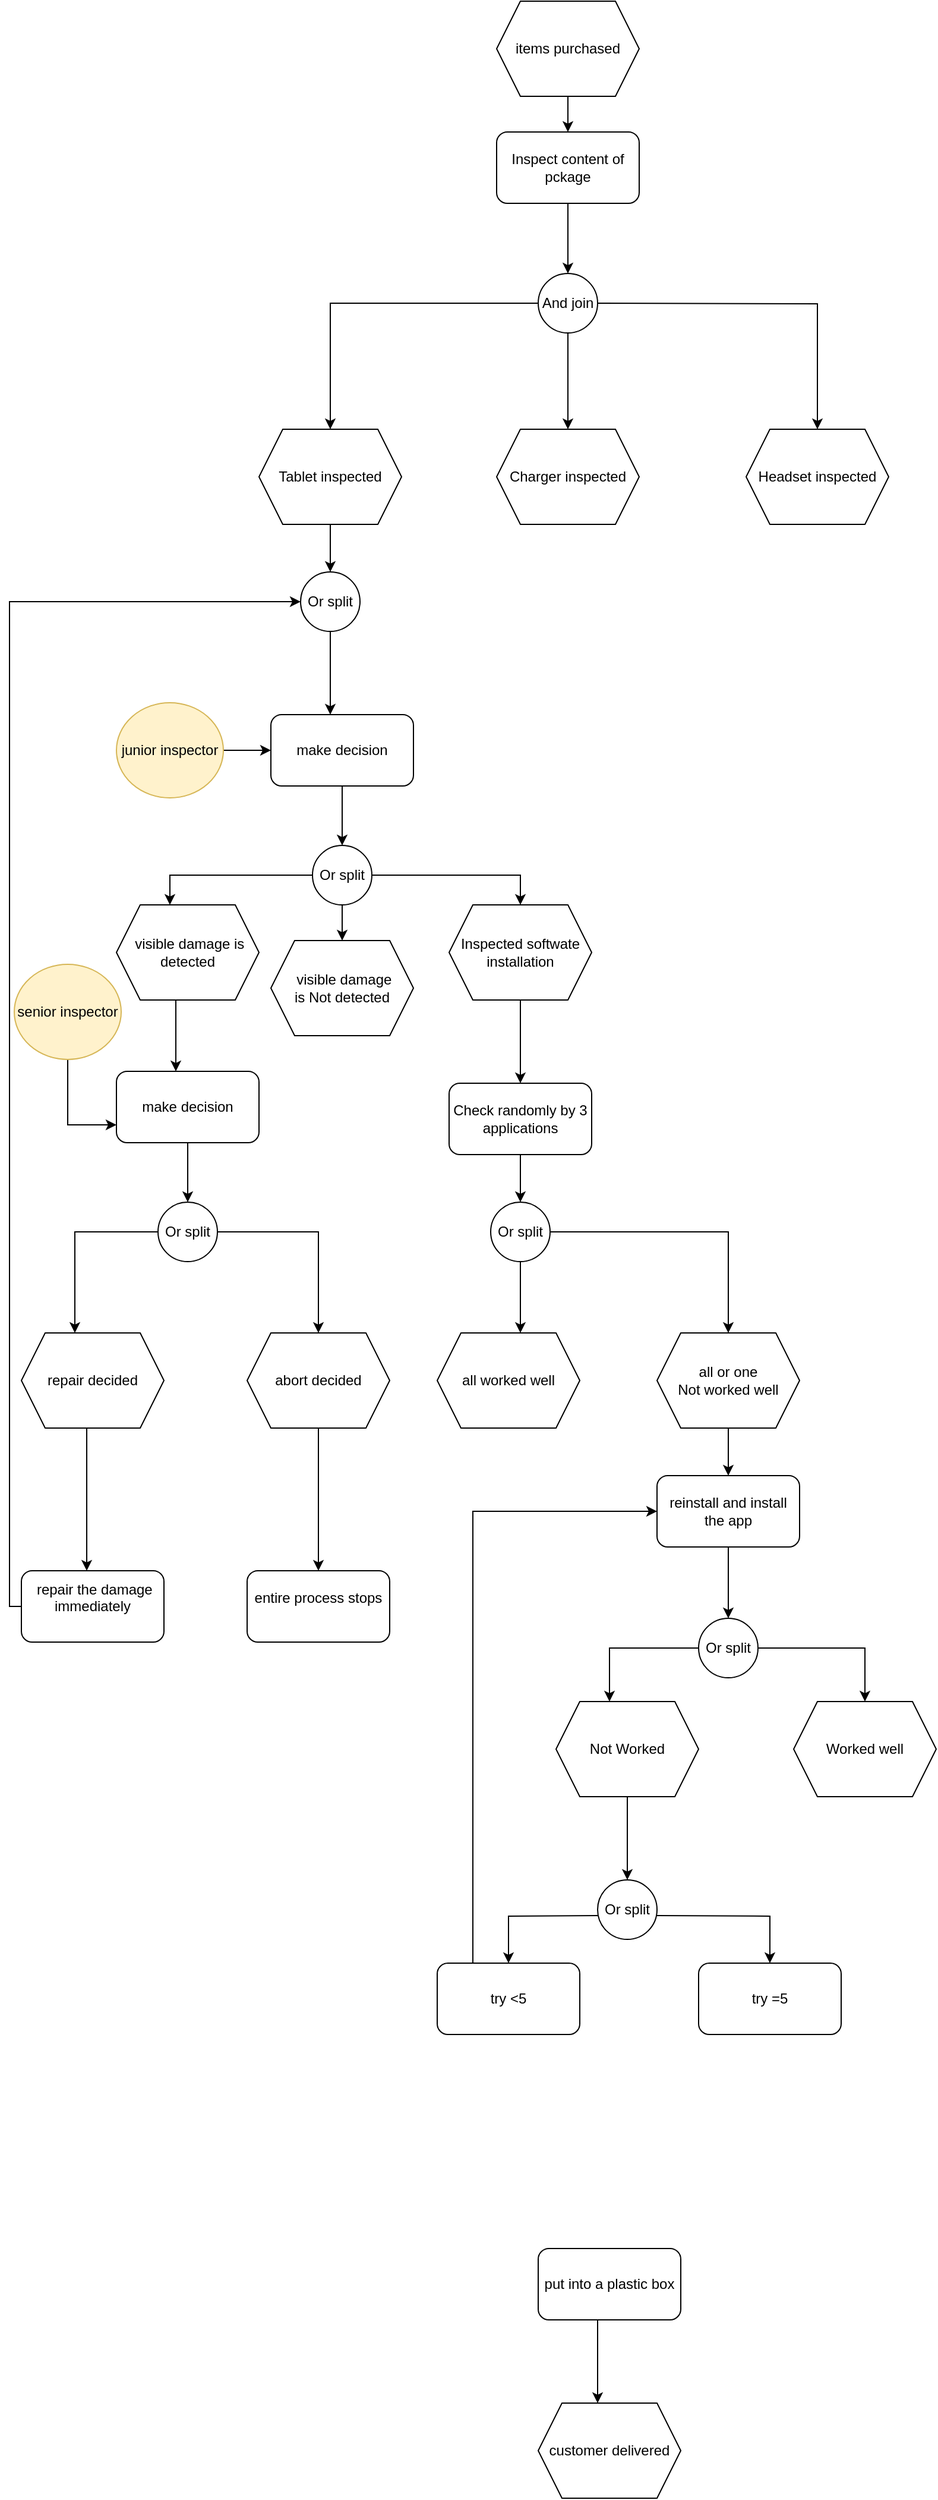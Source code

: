 <mxfile version="15.3.0" type="github">
  <diagram id="8-jtVFk_-QxQIClZ7zO8" name="Page-1">
    <mxGraphModel dx="1038" dy="547" grid="1" gridSize="10" guides="1" tooltips="1" connect="1" arrows="1" fold="1" page="1" pageScale="1" pageWidth="1654" pageHeight="1169" math="0" shadow="0">
      <root>
        <mxCell id="0" />
        <mxCell id="1" parent="0" />
        <mxCell id="INXHp-ntiENusmV_IVh7-14" value="" style="edgeStyle=orthogonalEdgeStyle;rounded=0;orthogonalLoop=1;jettySize=auto;html=1;" edge="1" parent="1" source="INXHp-ntiENusmV_IVh7-1" target="INXHp-ntiENusmV_IVh7-13">
          <mxGeometry relative="1" as="geometry" />
        </mxCell>
        <mxCell id="INXHp-ntiENusmV_IVh7-1" value="items purchased" style="shape=hexagon;perimeter=hexagonPerimeter2;whiteSpace=wrap;html=1;fixedSize=1;" vertex="1" parent="1">
          <mxGeometry x="420" y="10" width="120" height="80" as="geometry" />
        </mxCell>
        <mxCell id="INXHp-ntiENusmV_IVh7-10" style="edgeStyle=orthogonalEdgeStyle;rounded=0;orthogonalLoop=1;jettySize=auto;html=1;entryX=0.5;entryY=0;entryDx=0;entryDy=0;" edge="1" parent="1" target="INXHp-ntiENusmV_IVh7-24">
          <mxGeometry relative="1" as="geometry">
            <mxPoint x="505" y="264" as="sourcePoint" />
            <mxPoint x="690" y="360" as="targetPoint" />
          </mxGeometry>
        </mxCell>
        <mxCell id="INXHp-ntiENusmV_IVh7-21" value="" style="edgeStyle=orthogonalEdgeStyle;rounded=0;orthogonalLoop=1;jettySize=auto;html=1;entryX=0.5;entryY=0;entryDx=0;entryDy=0;" edge="1" parent="1" source="INXHp-ntiENusmV_IVh7-2" target="INXHp-ntiENusmV_IVh7-23">
          <mxGeometry relative="1" as="geometry">
            <mxPoint x="480" y="360" as="targetPoint" />
          </mxGeometry>
        </mxCell>
        <mxCell id="INXHp-ntiENusmV_IVh7-25" style="edgeStyle=orthogonalEdgeStyle;rounded=0;orthogonalLoop=1;jettySize=auto;html=1;entryX=0.5;entryY=0;entryDx=0;entryDy=0;" edge="1" parent="1" source="INXHp-ntiENusmV_IVh7-2" target="INXHp-ntiENusmV_IVh7-22">
          <mxGeometry relative="1" as="geometry" />
        </mxCell>
        <mxCell id="INXHp-ntiENusmV_IVh7-2" value="And join" style="ellipse;whiteSpace=wrap;html=1;aspect=fixed;" vertex="1" parent="1">
          <mxGeometry x="455" y="239" width="50" height="50" as="geometry" />
        </mxCell>
        <mxCell id="INXHp-ntiENusmV_IVh7-17" value="" style="edgeStyle=orthogonalEdgeStyle;rounded=0;orthogonalLoop=1;jettySize=auto;html=1;entryX=0.5;entryY=0;entryDx=0;entryDy=0;" edge="1" parent="1" source="INXHp-ntiENusmV_IVh7-13" target="INXHp-ntiENusmV_IVh7-2">
          <mxGeometry relative="1" as="geometry">
            <mxPoint x="480" y="220" as="targetPoint" />
          </mxGeometry>
        </mxCell>
        <mxCell id="INXHp-ntiENusmV_IVh7-13" value="Inspect content of pckage" style="rounded=1;whiteSpace=wrap;html=1;" vertex="1" parent="1">
          <mxGeometry x="420" y="120" width="120" height="60" as="geometry" />
        </mxCell>
        <mxCell id="INXHp-ntiENusmV_IVh7-70" value="" style="edgeStyle=orthogonalEdgeStyle;rounded=0;orthogonalLoop=1;jettySize=auto;html=1;" edge="1" parent="1" source="INXHp-ntiENusmV_IVh7-22" target="INXHp-ntiENusmV_IVh7-64">
          <mxGeometry relative="1" as="geometry" />
        </mxCell>
        <mxCell id="INXHp-ntiENusmV_IVh7-22" value="Tablet inspected" style="shape=hexagon;perimeter=hexagonPerimeter2;whiteSpace=wrap;html=1;fixedSize=1;" vertex="1" parent="1">
          <mxGeometry x="220" y="370" width="120" height="80" as="geometry" />
        </mxCell>
        <mxCell id="INXHp-ntiENusmV_IVh7-23" value="Charger inspected" style="shape=hexagon;perimeter=hexagonPerimeter2;whiteSpace=wrap;html=1;fixedSize=1;" vertex="1" parent="1">
          <mxGeometry x="420" y="370" width="120" height="80" as="geometry" />
        </mxCell>
        <mxCell id="INXHp-ntiENusmV_IVh7-24" value="Headset inspected" style="shape=hexagon;perimeter=hexagonPerimeter2;whiteSpace=wrap;html=1;fixedSize=1;" vertex="1" parent="1">
          <mxGeometry x="630" y="370" width="120" height="80" as="geometry" />
        </mxCell>
        <mxCell id="INXHp-ntiENusmV_IVh7-26" value="And split" style="ellipse;whiteSpace=wrap;html=1;aspect=fixed;" vertex="1" parent="1">
          <mxGeometry x="435" y="1660" width="50" height="50" as="geometry" />
        </mxCell>
        <mxCell id="INXHp-ntiENusmV_IVh7-33" value="" style="edgeStyle=orthogonalEdgeStyle;rounded=0;orthogonalLoop=1;jettySize=auto;html=1;" edge="1" parent="1" source="INXHp-ntiENusmV_IVh7-30" target="INXHp-ntiENusmV_IVh7-32">
          <mxGeometry relative="1" as="geometry">
            <Array as="points">
              <mxPoint x="505" y="2000" />
              <mxPoint x="505" y="2000" />
            </Array>
          </mxGeometry>
        </mxCell>
        <mxCell id="INXHp-ntiENusmV_IVh7-30" value="put into a plastic box" style="rounded=1;whiteSpace=wrap;html=1;" vertex="1" parent="1">
          <mxGeometry x="455" y="1900" width="120" height="60" as="geometry" />
        </mxCell>
        <mxCell id="INXHp-ntiENusmV_IVh7-32" value="customer delivered" style="shape=hexagon;perimeter=hexagonPerimeter2;whiteSpace=wrap;html=1;fixedSize=1;" vertex="1" parent="1">
          <mxGeometry x="455" y="2030" width="120" height="80" as="geometry" />
        </mxCell>
        <mxCell id="INXHp-ntiENusmV_IVh7-37" value="" style="edgeStyle=orthogonalEdgeStyle;rounded=0;orthogonalLoop=1;jettySize=auto;html=1;" edge="1" parent="1" source="INXHp-ntiENusmV_IVh7-34" target="INXHp-ntiENusmV_IVh7-36">
          <mxGeometry relative="1" as="geometry" />
        </mxCell>
        <mxCell id="INXHp-ntiENusmV_IVh7-34" value="make decision" style="rounded=1;whiteSpace=wrap;html=1;" vertex="1" parent="1">
          <mxGeometry x="230" y="610" width="120" height="60" as="geometry" />
        </mxCell>
        <mxCell id="INXHp-ntiENusmV_IVh7-40" style="edgeStyle=orthogonalEdgeStyle;rounded=0;orthogonalLoop=1;jettySize=auto;html=1;entryX=0.375;entryY=0;entryDx=0;entryDy=0;" edge="1" parent="1" source="INXHp-ntiENusmV_IVh7-36" target="INXHp-ntiENusmV_IVh7-38">
          <mxGeometry relative="1" as="geometry" />
        </mxCell>
        <mxCell id="INXHp-ntiENusmV_IVh7-42" value="" style="edgeStyle=orthogonalEdgeStyle;rounded=0;orthogonalLoop=1;jettySize=auto;html=1;entryX=0.5;entryY=0;entryDx=0;entryDy=0;" edge="1" parent="1" source="INXHp-ntiENusmV_IVh7-36" target="INXHp-ntiENusmV_IVh7-39">
          <mxGeometry relative="1" as="geometry" />
        </mxCell>
        <mxCell id="INXHp-ntiENusmV_IVh7-72" style="edgeStyle=orthogonalEdgeStyle;rounded=0;orthogonalLoop=1;jettySize=auto;html=1;entryX=0.5;entryY=0;entryDx=0;entryDy=0;" edge="1" parent="1" source="INXHp-ntiENusmV_IVh7-36" target="INXHp-ntiENusmV_IVh7-71">
          <mxGeometry relative="1" as="geometry">
            <mxPoint x="450" y="745.0" as="targetPoint" />
          </mxGeometry>
        </mxCell>
        <mxCell id="INXHp-ntiENusmV_IVh7-36" value="Or split" style="ellipse;whiteSpace=wrap;html=1;aspect=fixed;" vertex="1" parent="1">
          <mxGeometry x="265" y="720" width="50" height="50" as="geometry" />
        </mxCell>
        <mxCell id="INXHp-ntiENusmV_IVh7-44" value="" style="edgeStyle=orthogonalEdgeStyle;rounded=0;orthogonalLoop=1;jettySize=auto;html=1;" edge="1" parent="1" source="INXHp-ntiENusmV_IVh7-38" target="INXHp-ntiENusmV_IVh7-43">
          <mxGeometry relative="1" as="geometry">
            <Array as="points">
              <mxPoint x="150" y="880" />
              <mxPoint x="150" y="880" />
            </Array>
          </mxGeometry>
        </mxCell>
        <mxCell id="INXHp-ntiENusmV_IVh7-38" value="&amp;nbsp;visible damage is detected" style="shape=hexagon;perimeter=hexagonPerimeter2;whiteSpace=wrap;html=1;fixedSize=1;" vertex="1" parent="1">
          <mxGeometry x="100" y="770" width="120" height="80" as="geometry" />
        </mxCell>
        <mxCell id="INXHp-ntiENusmV_IVh7-39" value="&amp;nbsp;visible damage &lt;br&gt;is Not detected" style="shape=hexagon;perimeter=hexagonPerimeter2;whiteSpace=wrap;html=1;fixedSize=1;" vertex="1" parent="1">
          <mxGeometry x="230" y="800" width="120" height="80" as="geometry" />
        </mxCell>
        <mxCell id="INXHp-ntiENusmV_IVh7-55" value="" style="edgeStyle=orthogonalEdgeStyle;rounded=0;orthogonalLoop=1;jettySize=auto;html=1;" edge="1" parent="1" source="INXHp-ntiENusmV_IVh7-43" target="INXHp-ntiENusmV_IVh7-45">
          <mxGeometry relative="1" as="geometry" />
        </mxCell>
        <mxCell id="INXHp-ntiENusmV_IVh7-43" value="&lt;div&gt;make decision&lt;/div&gt;" style="rounded=1;whiteSpace=wrap;html=1;" vertex="1" parent="1">
          <mxGeometry x="100" y="910" width="120" height="60" as="geometry" />
        </mxCell>
        <mxCell id="INXHp-ntiENusmV_IVh7-52" style="edgeStyle=orthogonalEdgeStyle;rounded=0;orthogonalLoop=1;jettySize=auto;html=1;entryX=0.375;entryY=0;entryDx=0;entryDy=0;exitX=0.1;exitY=0.5;exitDx=0;exitDy=0;exitPerimeter=0;" edge="1" parent="1" source="INXHp-ntiENusmV_IVh7-45" target="INXHp-ntiENusmV_IVh7-49">
          <mxGeometry relative="1" as="geometry">
            <mxPoint x="30" y="1050" as="targetPoint" />
            <mxPoint x="130" y="1045" as="sourcePoint" />
            <Array as="points">
              <mxPoint x="65" y="1045" />
            </Array>
          </mxGeometry>
        </mxCell>
        <mxCell id="INXHp-ntiENusmV_IVh7-53" style="edgeStyle=orthogonalEdgeStyle;rounded=0;orthogonalLoop=1;jettySize=auto;html=1;entryX=0.5;entryY=0;entryDx=0;entryDy=0;" edge="1" parent="1" source="INXHp-ntiENusmV_IVh7-45" target="INXHp-ntiENusmV_IVh7-50">
          <mxGeometry relative="1" as="geometry" />
        </mxCell>
        <mxCell id="INXHp-ntiENusmV_IVh7-45" value="Or split" style="ellipse;whiteSpace=wrap;html=1;aspect=fixed;" vertex="1" parent="1">
          <mxGeometry x="135" y="1020" width="50" height="50" as="geometry" />
        </mxCell>
        <mxCell id="INXHp-ntiENusmV_IVh7-57" value="" style="edgeStyle=orthogonalEdgeStyle;rounded=0;orthogonalLoop=1;jettySize=auto;html=1;" edge="1" parent="1" source="INXHp-ntiENusmV_IVh7-49" target="INXHp-ntiENusmV_IVh7-56">
          <mxGeometry relative="1" as="geometry">
            <Array as="points">
              <mxPoint x="75" y="1230" />
              <mxPoint x="75" y="1230" />
            </Array>
          </mxGeometry>
        </mxCell>
        <mxCell id="INXHp-ntiENusmV_IVh7-49" value="repair decided" style="shape=hexagon;perimeter=hexagonPerimeter2;whiteSpace=wrap;html=1;fixedSize=1;" vertex="1" parent="1">
          <mxGeometry x="20" y="1130" width="120" height="80" as="geometry" />
        </mxCell>
        <mxCell id="INXHp-ntiENusmV_IVh7-59" style="edgeStyle=orthogonalEdgeStyle;rounded=0;orthogonalLoop=1;jettySize=auto;html=1;entryX=0.5;entryY=0;entryDx=0;entryDy=0;" edge="1" parent="1" source="INXHp-ntiENusmV_IVh7-50" target="INXHp-ntiENusmV_IVh7-58">
          <mxGeometry relative="1" as="geometry" />
        </mxCell>
        <mxCell id="INXHp-ntiENusmV_IVh7-50" value="abort decided" style="shape=hexagon;perimeter=hexagonPerimeter2;whiteSpace=wrap;html=1;fixedSize=1;" vertex="1" parent="1">
          <mxGeometry x="210" y="1130" width="120" height="80" as="geometry" />
        </mxCell>
        <mxCell id="INXHp-ntiENusmV_IVh7-69" style="edgeStyle=orthogonalEdgeStyle;rounded=0;orthogonalLoop=1;jettySize=auto;html=1;entryX=0;entryY=0.5;entryDx=0;entryDy=0;" edge="1" parent="1" source="INXHp-ntiENusmV_IVh7-56" target="INXHp-ntiENusmV_IVh7-64">
          <mxGeometry relative="1" as="geometry">
            <mxPoint x="240" y="510" as="targetPoint" />
            <Array as="points">
              <mxPoint x="10" y="1360" />
              <mxPoint x="10" y="515" />
            </Array>
          </mxGeometry>
        </mxCell>
        <mxCell id="INXHp-ntiENusmV_IVh7-56" value="&lt;div&gt;&amp;nbsp;repair the damage immediately&lt;/div&gt;&lt;div&gt;&lt;br&gt;&lt;/div&gt;" style="rounded=1;whiteSpace=wrap;html=1;" vertex="1" parent="1">
          <mxGeometry x="20" y="1330" width="120" height="60" as="geometry" />
        </mxCell>
        <mxCell id="INXHp-ntiENusmV_IVh7-58" value="&lt;div&gt;entire process stops&lt;/div&gt;&lt;div&gt;&lt;br&gt;&lt;/div&gt;" style="rounded=1;whiteSpace=wrap;html=1;" vertex="1" parent="1">
          <mxGeometry x="210" y="1330" width="120" height="60" as="geometry" />
        </mxCell>
        <mxCell id="INXHp-ntiENusmV_IVh7-61" style="edgeStyle=orthogonalEdgeStyle;rounded=0;orthogonalLoop=1;jettySize=auto;html=1;entryX=0;entryY=0.5;entryDx=0;entryDy=0;" edge="1" parent="1" source="INXHp-ntiENusmV_IVh7-60" target="INXHp-ntiENusmV_IVh7-34">
          <mxGeometry relative="1" as="geometry" />
        </mxCell>
        <mxCell id="INXHp-ntiENusmV_IVh7-60" value="junior inspector" style="ellipse;whiteSpace=wrap;html=1;fillColor=#fff2cc;strokeColor=#d6b656;" vertex="1" parent="1">
          <mxGeometry x="100" y="600" width="90" height="80" as="geometry" />
        </mxCell>
        <mxCell id="INXHp-ntiENusmV_IVh7-63" style="edgeStyle=orthogonalEdgeStyle;rounded=0;orthogonalLoop=1;jettySize=auto;html=1;entryX=0;entryY=0.75;entryDx=0;entryDy=0;" edge="1" parent="1" source="INXHp-ntiENusmV_IVh7-62" target="INXHp-ntiENusmV_IVh7-43">
          <mxGeometry relative="1" as="geometry" />
        </mxCell>
        <mxCell id="INXHp-ntiENusmV_IVh7-62" value="senior inspector" style="ellipse;whiteSpace=wrap;html=1;fillColor=#fff2cc;strokeColor=#d6b656;" vertex="1" parent="1">
          <mxGeometry x="14" y="820" width="90" height="80" as="geometry" />
        </mxCell>
        <mxCell id="INXHp-ntiENusmV_IVh7-67" value="" style="edgeStyle=orthogonalEdgeStyle;rounded=0;orthogonalLoop=1;jettySize=auto;html=1;" edge="1" parent="1" source="INXHp-ntiENusmV_IVh7-64" target="INXHp-ntiENusmV_IVh7-34">
          <mxGeometry relative="1" as="geometry">
            <Array as="points">
              <mxPoint x="280" y="590" />
              <mxPoint x="280" y="590" />
            </Array>
          </mxGeometry>
        </mxCell>
        <mxCell id="INXHp-ntiENusmV_IVh7-64" value="Or split" style="ellipse;whiteSpace=wrap;html=1;aspect=fixed;" vertex="1" parent="1">
          <mxGeometry x="255" y="490" width="50" height="50" as="geometry" />
        </mxCell>
        <mxCell id="INXHp-ntiENusmV_IVh7-74" value="" style="edgeStyle=orthogonalEdgeStyle;rounded=0;orthogonalLoop=1;jettySize=auto;html=1;" edge="1" parent="1" source="INXHp-ntiENusmV_IVh7-71" target="INXHp-ntiENusmV_IVh7-73">
          <mxGeometry relative="1" as="geometry" />
        </mxCell>
        <mxCell id="INXHp-ntiENusmV_IVh7-71" value="Inspected softwate&lt;br&gt;installation" style="shape=hexagon;perimeter=hexagonPerimeter2;whiteSpace=wrap;html=1;fixedSize=1;" vertex="1" parent="1">
          <mxGeometry x="380" y="770" width="120" height="80" as="geometry" />
        </mxCell>
        <mxCell id="INXHp-ntiENusmV_IVh7-78" value="" style="edgeStyle=orthogonalEdgeStyle;rounded=0;orthogonalLoop=1;jettySize=auto;html=1;" edge="1" parent="1" source="INXHp-ntiENusmV_IVh7-73" target="INXHp-ntiENusmV_IVh7-77">
          <mxGeometry relative="1" as="geometry" />
        </mxCell>
        <mxCell id="INXHp-ntiENusmV_IVh7-73" value="&lt;div&gt;Check randomly by 3 applications&lt;/div&gt;" style="rounded=1;whiteSpace=wrap;html=1;" vertex="1" parent="1">
          <mxGeometry x="380" y="920" width="120" height="60" as="geometry" />
        </mxCell>
        <mxCell id="INXHp-ntiENusmV_IVh7-75" value="all worked well" style="shape=hexagon;perimeter=hexagonPerimeter2;whiteSpace=wrap;html=1;fixedSize=1;" vertex="1" parent="1">
          <mxGeometry x="370" y="1130" width="120" height="80" as="geometry" />
        </mxCell>
        <mxCell id="INXHp-ntiENusmV_IVh7-85" value="" style="edgeStyle=orthogonalEdgeStyle;rounded=0;orthogonalLoop=1;jettySize=auto;html=1;" edge="1" parent="1" source="INXHp-ntiENusmV_IVh7-76" target="INXHp-ntiENusmV_IVh7-82">
          <mxGeometry relative="1" as="geometry" />
        </mxCell>
        <mxCell id="INXHp-ntiENusmV_IVh7-76" value="all or one &lt;br&gt;Not worked well" style="shape=hexagon;perimeter=hexagonPerimeter2;whiteSpace=wrap;html=1;fixedSize=1;" vertex="1" parent="1">
          <mxGeometry x="555" y="1130" width="120" height="80" as="geometry" />
        </mxCell>
        <mxCell id="INXHp-ntiENusmV_IVh7-80" value="" style="edgeStyle=orthogonalEdgeStyle;rounded=0;orthogonalLoop=1;jettySize=auto;html=1;" edge="1" parent="1" source="INXHp-ntiENusmV_IVh7-77" target="INXHp-ntiENusmV_IVh7-75">
          <mxGeometry relative="1" as="geometry">
            <Array as="points">
              <mxPoint x="440" y="1110" />
              <mxPoint x="440" y="1110" />
            </Array>
          </mxGeometry>
        </mxCell>
        <mxCell id="INXHp-ntiENusmV_IVh7-81" style="edgeStyle=orthogonalEdgeStyle;rounded=0;orthogonalLoop=1;jettySize=auto;html=1;exitX=1;exitY=0.5;exitDx=0;exitDy=0;entryX=0.5;entryY=0;entryDx=0;entryDy=0;" edge="1" parent="1" source="INXHp-ntiENusmV_IVh7-77" target="INXHp-ntiENusmV_IVh7-76">
          <mxGeometry relative="1" as="geometry" />
        </mxCell>
        <mxCell id="INXHp-ntiENusmV_IVh7-77" value="Or split" style="ellipse;whiteSpace=wrap;html=1;aspect=fixed;" vertex="1" parent="1">
          <mxGeometry x="415" y="1020" width="50" height="50" as="geometry" />
        </mxCell>
        <mxCell id="INXHp-ntiENusmV_IVh7-101" value="" style="edgeStyle=orthogonalEdgeStyle;rounded=0;orthogonalLoop=1;jettySize=auto;html=1;" edge="1" parent="1" source="INXHp-ntiENusmV_IVh7-82" target="INXHp-ntiENusmV_IVh7-100">
          <mxGeometry relative="1" as="geometry" />
        </mxCell>
        <mxCell id="INXHp-ntiENusmV_IVh7-82" value="&lt;div&gt;reinstall and install the app&lt;/div&gt;" style="rounded=1;whiteSpace=wrap;html=1;" vertex="1" parent="1">
          <mxGeometry x="555" y="1250" width="120" height="60" as="geometry" />
        </mxCell>
        <mxCell id="INXHp-ntiENusmV_IVh7-91" style="edgeStyle=orthogonalEdgeStyle;rounded=0;orthogonalLoop=1;jettySize=auto;html=1;exitX=0;exitY=0.5;exitDx=0;exitDy=0;entryX=0.5;entryY=0;entryDx=0;entryDy=0;" edge="1" parent="1" target="INXHp-ntiENusmV_IVh7-96">
          <mxGeometry relative="1" as="geometry">
            <mxPoint x="505" y="1620" as="sourcePoint" />
            <mxPoint x="430" y="1655" as="targetPoint" />
          </mxGeometry>
        </mxCell>
        <mxCell id="INXHp-ntiENusmV_IVh7-92" style="edgeStyle=orthogonalEdgeStyle;rounded=0;orthogonalLoop=1;jettySize=auto;html=1;exitX=1;exitY=0.5;exitDx=0;exitDy=0;entryX=0.5;entryY=0;entryDx=0;entryDy=0;" edge="1" parent="1" target="INXHp-ntiENusmV_IVh7-97">
          <mxGeometry relative="1" as="geometry">
            <mxPoint x="555" y="1620" as="sourcePoint" />
            <mxPoint x="650" y="1655" as="targetPoint" />
          </mxGeometry>
        </mxCell>
        <mxCell id="INXHp-ntiENusmV_IVh7-86" value="Or split" style="ellipse;whiteSpace=wrap;html=1;aspect=fixed;" vertex="1" parent="1">
          <mxGeometry x="505" y="1590" width="50" height="50" as="geometry" />
        </mxCell>
        <mxCell id="INXHp-ntiENusmV_IVh7-95" value="" style="edgeStyle=orthogonalEdgeStyle;rounded=0;orthogonalLoop=1;jettySize=auto;html=1;" edge="1" parent="1" source="INXHp-ntiENusmV_IVh7-93" target="INXHp-ntiENusmV_IVh7-86">
          <mxGeometry relative="1" as="geometry" />
        </mxCell>
        <mxCell id="INXHp-ntiENusmV_IVh7-93" value="Not Worked" style="shape=hexagon;perimeter=hexagonPerimeter2;whiteSpace=wrap;html=1;fixedSize=1;" vertex="1" parent="1">
          <mxGeometry x="470" y="1440" width="120" height="80" as="geometry" />
        </mxCell>
        <mxCell id="INXHp-ntiENusmV_IVh7-106" style="edgeStyle=orthogonalEdgeStyle;rounded=0;orthogonalLoop=1;jettySize=auto;html=1;exitX=0.25;exitY=0;exitDx=0;exitDy=0;entryX=0;entryY=0.5;entryDx=0;entryDy=0;" edge="1" parent="1" source="INXHp-ntiENusmV_IVh7-96" target="INXHp-ntiENusmV_IVh7-82">
          <mxGeometry relative="1" as="geometry" />
        </mxCell>
        <mxCell id="INXHp-ntiENusmV_IVh7-96" value="&lt;div&gt;try &amp;lt;5&lt;/div&gt;" style="rounded=1;whiteSpace=wrap;html=1;" vertex="1" parent="1">
          <mxGeometry x="370" y="1660" width="120" height="60" as="geometry" />
        </mxCell>
        <mxCell id="INXHp-ntiENusmV_IVh7-97" value="&lt;div&gt;try =5&lt;/div&gt;" style="rounded=1;whiteSpace=wrap;html=1;" vertex="1" parent="1">
          <mxGeometry x="590" y="1660" width="120" height="60" as="geometry" />
        </mxCell>
        <mxCell id="INXHp-ntiENusmV_IVh7-103" style="edgeStyle=orthogonalEdgeStyle;rounded=0;orthogonalLoop=1;jettySize=auto;html=1;exitX=0;exitY=0.5;exitDx=0;exitDy=0;entryX=0.375;entryY=0;entryDx=0;entryDy=0;" edge="1" parent="1" source="INXHp-ntiENusmV_IVh7-100" target="INXHp-ntiENusmV_IVh7-93">
          <mxGeometry relative="1" as="geometry" />
        </mxCell>
        <mxCell id="INXHp-ntiENusmV_IVh7-104" style="edgeStyle=orthogonalEdgeStyle;rounded=0;orthogonalLoop=1;jettySize=auto;html=1;exitX=1;exitY=0.5;exitDx=0;exitDy=0;entryX=0.5;entryY=0;entryDx=0;entryDy=0;" edge="1" parent="1" source="INXHp-ntiENusmV_IVh7-100" target="INXHp-ntiENusmV_IVh7-102">
          <mxGeometry relative="1" as="geometry" />
        </mxCell>
        <mxCell id="INXHp-ntiENusmV_IVh7-100" value="Or split" style="ellipse;whiteSpace=wrap;html=1;aspect=fixed;" vertex="1" parent="1">
          <mxGeometry x="590" y="1370" width="50" height="50" as="geometry" />
        </mxCell>
        <mxCell id="INXHp-ntiENusmV_IVh7-102" value="Worked well" style="shape=hexagon;perimeter=hexagonPerimeter2;whiteSpace=wrap;html=1;fixedSize=1;" vertex="1" parent="1">
          <mxGeometry x="670" y="1440" width="120" height="80" as="geometry" />
        </mxCell>
      </root>
    </mxGraphModel>
  </diagram>
</mxfile>
